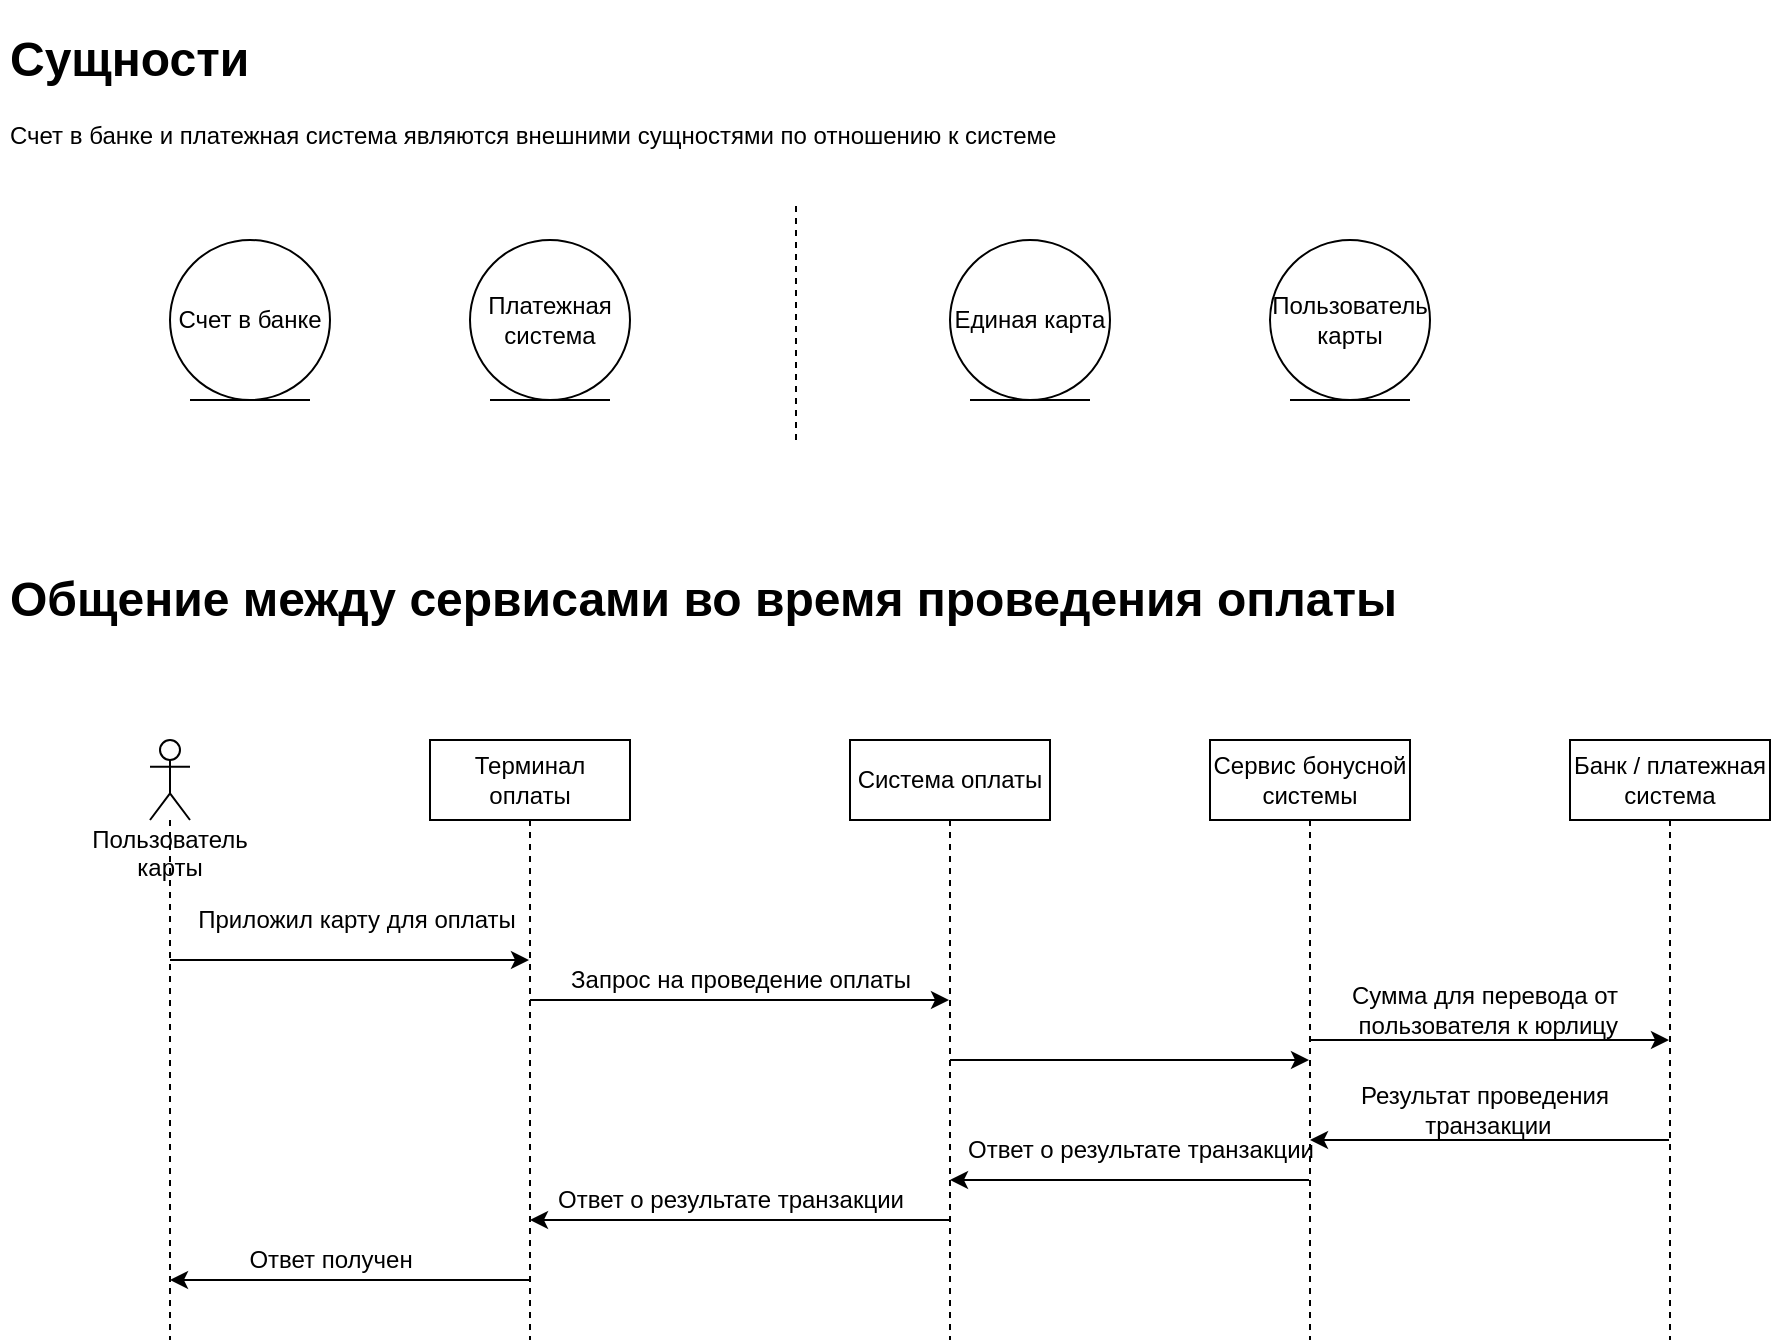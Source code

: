 <mxfile version="14.6.12" type="github">
  <diagram name="Page-1" id="b5b7bab2-c9e2-2cf4-8b2a-24fd1a2a6d21">
    <mxGraphModel dx="2062" dy="1154" grid="1" gridSize="10" guides="1" tooltips="1" connect="1" arrows="1" fold="1" page="1" pageScale="1" pageWidth="827" pageHeight="1169" background="#ffffff" math="0" shadow="0">
      <root>
        <mxCell id="0" />
        <mxCell id="1" parent="0" />
        <mxCell id="iYccVyNMG8m_rvMF1CmS-1" value="Единая карта" style="ellipse;shape=umlEntity;whiteSpace=wrap;html=1;" parent="1" vertex="1">
          <mxGeometry x="490" y="120" width="80" height="80" as="geometry" />
        </mxCell>
        <mxCell id="iYccVyNMG8m_rvMF1CmS-2" value="Платежная система" style="ellipse;shape=umlEntity;whiteSpace=wrap;html=1;" parent="1" vertex="1">
          <mxGeometry x="250" y="120" width="80" height="80" as="geometry" />
        </mxCell>
        <mxCell id="iYccVyNMG8m_rvMF1CmS-3" value="Счет в банке" style="ellipse;shape=umlEntity;whiteSpace=wrap;html=1;" parent="1" vertex="1">
          <mxGeometry x="100" y="120" width="80" height="80" as="geometry" />
        </mxCell>
        <mxCell id="iYccVyNMG8m_rvMF1CmS-4" value="" style="endArrow=none;dashed=1;html=1;" parent="1" edge="1">
          <mxGeometry width="50" height="50" relative="1" as="geometry">
            <mxPoint x="413" y="220" as="sourcePoint" />
            <mxPoint x="413" y="100" as="targetPoint" />
          </mxGeometry>
        </mxCell>
        <mxCell id="iYccVyNMG8m_rvMF1CmS-5" value="Пользователь карты" style="ellipse;shape=umlEntity;whiteSpace=wrap;html=1;" parent="1" vertex="1">
          <mxGeometry x="650" y="120" width="80" height="80" as="geometry" />
        </mxCell>
        <mxCell id="iYccVyNMG8m_rvMF1CmS-6" value="Пользователь карты" style="shape=umlLifeline;participant=umlActor;perimeter=lifelinePerimeter;whiteSpace=wrap;html=1;container=1;collapsible=0;recursiveResize=0;verticalAlign=top;spacingTop=36;outlineConnect=0;" parent="1" vertex="1">
          <mxGeometry x="90" y="370" width="20" height="300" as="geometry" />
        </mxCell>
        <mxCell id="iYccVyNMG8m_rvMF1CmS-8" value="Терминал оплаты" style="shape=umlLifeline;perimeter=lifelinePerimeter;whiteSpace=wrap;html=1;container=1;collapsible=0;recursiveResize=0;outlineConnect=0;" parent="1" vertex="1">
          <mxGeometry x="230" y="370" width="100" height="300" as="geometry" />
        </mxCell>
        <mxCell id="iYccVyNMG8m_rvMF1CmS-17" value="" style="edgeStyle=orthogonalEdgeStyle;rounded=0;orthogonalLoop=1;jettySize=auto;html=1;" parent="1" source="iYccVyNMG8m_rvMF1CmS-9" target="iYccVyNMG8m_rvMF1CmS-16" edge="1">
          <mxGeometry relative="1" as="geometry">
            <Array as="points">
              <mxPoint x="590" y="530" />
              <mxPoint x="590" y="530" />
            </Array>
          </mxGeometry>
        </mxCell>
        <mxCell id="iYccVyNMG8m_rvMF1CmS-9" value="Система оплаты" style="shape=umlLifeline;perimeter=lifelinePerimeter;whiteSpace=wrap;html=1;container=1;collapsible=0;recursiveResize=0;outlineConnect=0;" parent="1" vertex="1">
          <mxGeometry x="440" y="370" width="100" height="300" as="geometry" />
        </mxCell>
        <mxCell id="iYccVyNMG8m_rvMF1CmS-10" value="" style="endArrow=classic;html=1;" parent="1" source="iYccVyNMG8m_rvMF1CmS-6" target="iYccVyNMG8m_rvMF1CmS-8" edge="1">
          <mxGeometry width="50" height="50" relative="1" as="geometry">
            <mxPoint x="800" y="590" as="sourcePoint" />
            <mxPoint x="240" y="540" as="targetPoint" />
            <Array as="points">
              <mxPoint x="190" y="480" />
            </Array>
          </mxGeometry>
        </mxCell>
        <mxCell id="iYccVyNMG8m_rvMF1CmS-11" value="Приложил карту для оплаты" style="text;html=1;align=center;verticalAlign=middle;resizable=0;points=[];autosize=1;strokeColor=none;" parent="1" vertex="1">
          <mxGeometry x="107.5" y="450" width="170" height="20" as="geometry" />
        </mxCell>
        <mxCell id="iYccVyNMG8m_rvMF1CmS-12" value="" style="endArrow=classic;html=1;" parent="1" source="iYccVyNMG8m_rvMF1CmS-8" target="iYccVyNMG8m_rvMF1CmS-9" edge="1">
          <mxGeometry width="50" height="50" relative="1" as="geometry">
            <mxPoint x="800" y="590" as="sourcePoint" />
            <mxPoint x="500" y="540" as="targetPoint" />
            <Array as="points">
              <mxPoint x="390" y="500" />
            </Array>
          </mxGeometry>
        </mxCell>
        <mxCell id="iYccVyNMG8m_rvMF1CmS-13" value="Запрос на проведение оплаты" style="text;html=1;align=center;verticalAlign=middle;resizable=0;points=[];autosize=1;strokeColor=none;" parent="1" vertex="1">
          <mxGeometry x="290" y="480" width="190" height="20" as="geometry" />
        </mxCell>
        <mxCell id="iYccVyNMG8m_rvMF1CmS-14" value="&lt;h1&gt;Сущности&lt;/h1&gt;&lt;p&gt;Счет в банке и платежная система являются внешними сущностями по отношению к системе&lt;/p&gt;" style="text;html=1;strokeColor=none;fillColor=none;spacing=5;spacingTop=-20;whiteSpace=wrap;overflow=hidden;rounded=0;" parent="1" vertex="1">
          <mxGeometry x="15" y="10" width="535" height="80" as="geometry" />
        </mxCell>
        <mxCell id="iYccVyNMG8m_rvMF1CmS-15" value="&lt;h1&gt;Общение между сервисами во время проведения оплаты&lt;/h1&gt;" style="text;html=1;strokeColor=none;fillColor=none;spacing=5;spacingTop=-20;whiteSpace=wrap;overflow=hidden;rounded=0;" parent="1" vertex="1">
          <mxGeometry x="15" y="280" width="705" height="70" as="geometry" />
        </mxCell>
        <mxCell id="iYccVyNMG8m_rvMF1CmS-27" value="" style="edgeStyle=orthogonalEdgeStyle;rounded=0;orthogonalLoop=1;jettySize=auto;html=1;" parent="1" source="iYccVyNMG8m_rvMF1CmS-16" target="iYccVyNMG8m_rvMF1CmS-26" edge="1">
          <mxGeometry relative="1" as="geometry" />
        </mxCell>
        <mxCell id="iYccVyNMG8m_rvMF1CmS-16" value="Сервис бонусной системы" style="shape=umlLifeline;perimeter=lifelinePerimeter;whiteSpace=wrap;html=1;container=1;collapsible=0;recursiveResize=0;outlineConnect=0;" parent="1" vertex="1">
          <mxGeometry x="620" y="370" width="100" height="300" as="geometry" />
        </mxCell>
        <mxCell id="iYccVyNMG8m_rvMF1CmS-18" value="Сумма для перевода от&lt;br&gt;&amp;nbsp;пользователя к юрлицу" style="text;html=1;align=center;verticalAlign=middle;resizable=0;points=[];autosize=1;strokeColor=none;" parent="1" vertex="1">
          <mxGeometry x="682" y="490" width="150" height="30" as="geometry" />
        </mxCell>
        <mxCell id="iYccVyNMG8m_rvMF1CmS-20" value="Результат проведения&lt;br&gt;&amp;nbsp;транзакции" style="text;html=1;align=center;verticalAlign=middle;resizable=0;points=[];autosize=1;strokeColor=none;" parent="1" vertex="1">
          <mxGeometry x="687" y="540" width="140" height="30" as="geometry" />
        </mxCell>
        <mxCell id="iYccVyNMG8m_rvMF1CmS-21" value="" style="endArrow=classic;html=1;" parent="1" source="iYccVyNMG8m_rvMF1CmS-9" target="iYccVyNMG8m_rvMF1CmS-8" edge="1">
          <mxGeometry width="50" height="50" relative="1" as="geometry">
            <mxPoint x="475" y="610" as="sourcePoint" />
            <mxPoint x="295" y="610" as="targetPoint" />
            <Array as="points">
              <mxPoint x="385.5" y="610" />
            </Array>
          </mxGeometry>
        </mxCell>
        <mxCell id="iYccVyNMG8m_rvMF1CmS-22" value="Ответ о результате транзакции" style="text;html=1;align=center;verticalAlign=middle;resizable=0;points=[];autosize=1;strokeColor=none;" parent="1" vertex="1">
          <mxGeometry x="285" y="590" width="190" height="20" as="geometry" />
        </mxCell>
        <mxCell id="iYccVyNMG8m_rvMF1CmS-23" value="" style="endArrow=classic;html=1;" parent="1" source="iYccVyNMG8m_rvMF1CmS-8" target="iYccVyNMG8m_rvMF1CmS-6" edge="1">
          <mxGeometry width="50" height="50" relative="1" as="geometry">
            <mxPoint x="800" y="570" as="sourcePoint" />
            <mxPoint x="850" y="520" as="targetPoint" />
            <Array as="points">
              <mxPoint x="190" y="640" />
            </Array>
          </mxGeometry>
        </mxCell>
        <mxCell id="iYccVyNMG8m_rvMF1CmS-24" value="Ответ получен" style="text;html=1;align=center;verticalAlign=middle;resizable=0;points=[];autosize=1;strokeColor=none;" parent="1" vertex="1">
          <mxGeometry x="130" y="620" width="100" height="20" as="geometry" />
        </mxCell>
        <mxCell id="iYccVyNMG8m_rvMF1CmS-26" value="Банк / платежная система" style="shape=umlLifeline;perimeter=lifelinePerimeter;whiteSpace=wrap;html=1;container=1;collapsible=0;recursiveResize=0;outlineConnect=0;" parent="1" vertex="1">
          <mxGeometry x="800" y="370" width="100" height="300" as="geometry" />
        </mxCell>
        <mxCell id="iYccVyNMG8m_rvMF1CmS-28" value="" style="endArrow=classic;html=1;" parent="1" source="iYccVyNMG8m_rvMF1CmS-26" target="iYccVyNMG8m_rvMF1CmS-16" edge="1">
          <mxGeometry width="50" height="50" relative="1" as="geometry">
            <mxPoint x="800" y="570" as="sourcePoint" />
            <mxPoint x="670" y="590" as="targetPoint" />
            <Array as="points">
              <mxPoint x="750" y="570" />
            </Array>
          </mxGeometry>
        </mxCell>
        <mxCell id="iYccVyNMG8m_rvMF1CmS-30" value="" style="endArrow=classic;html=1;" parent="1" source="iYccVyNMG8m_rvMF1CmS-16" target="iYccVyNMG8m_rvMF1CmS-9" edge="1">
          <mxGeometry width="50" height="50" relative="1" as="geometry">
            <mxPoint x="800" y="570" as="sourcePoint" />
            <mxPoint x="850" y="520" as="targetPoint" />
            <Array as="points">
              <mxPoint x="590" y="590" />
            </Array>
          </mxGeometry>
        </mxCell>
        <mxCell id="iYccVyNMG8m_rvMF1CmS-32" value="Ответ о результате транзакции" style="text;html=1;align=center;verticalAlign=middle;resizable=0;points=[];autosize=1;strokeColor=none;" parent="1" vertex="1">
          <mxGeometry x="490" y="565" width="190" height="20" as="geometry" />
        </mxCell>
      </root>
    </mxGraphModel>
  </diagram>
</mxfile>
